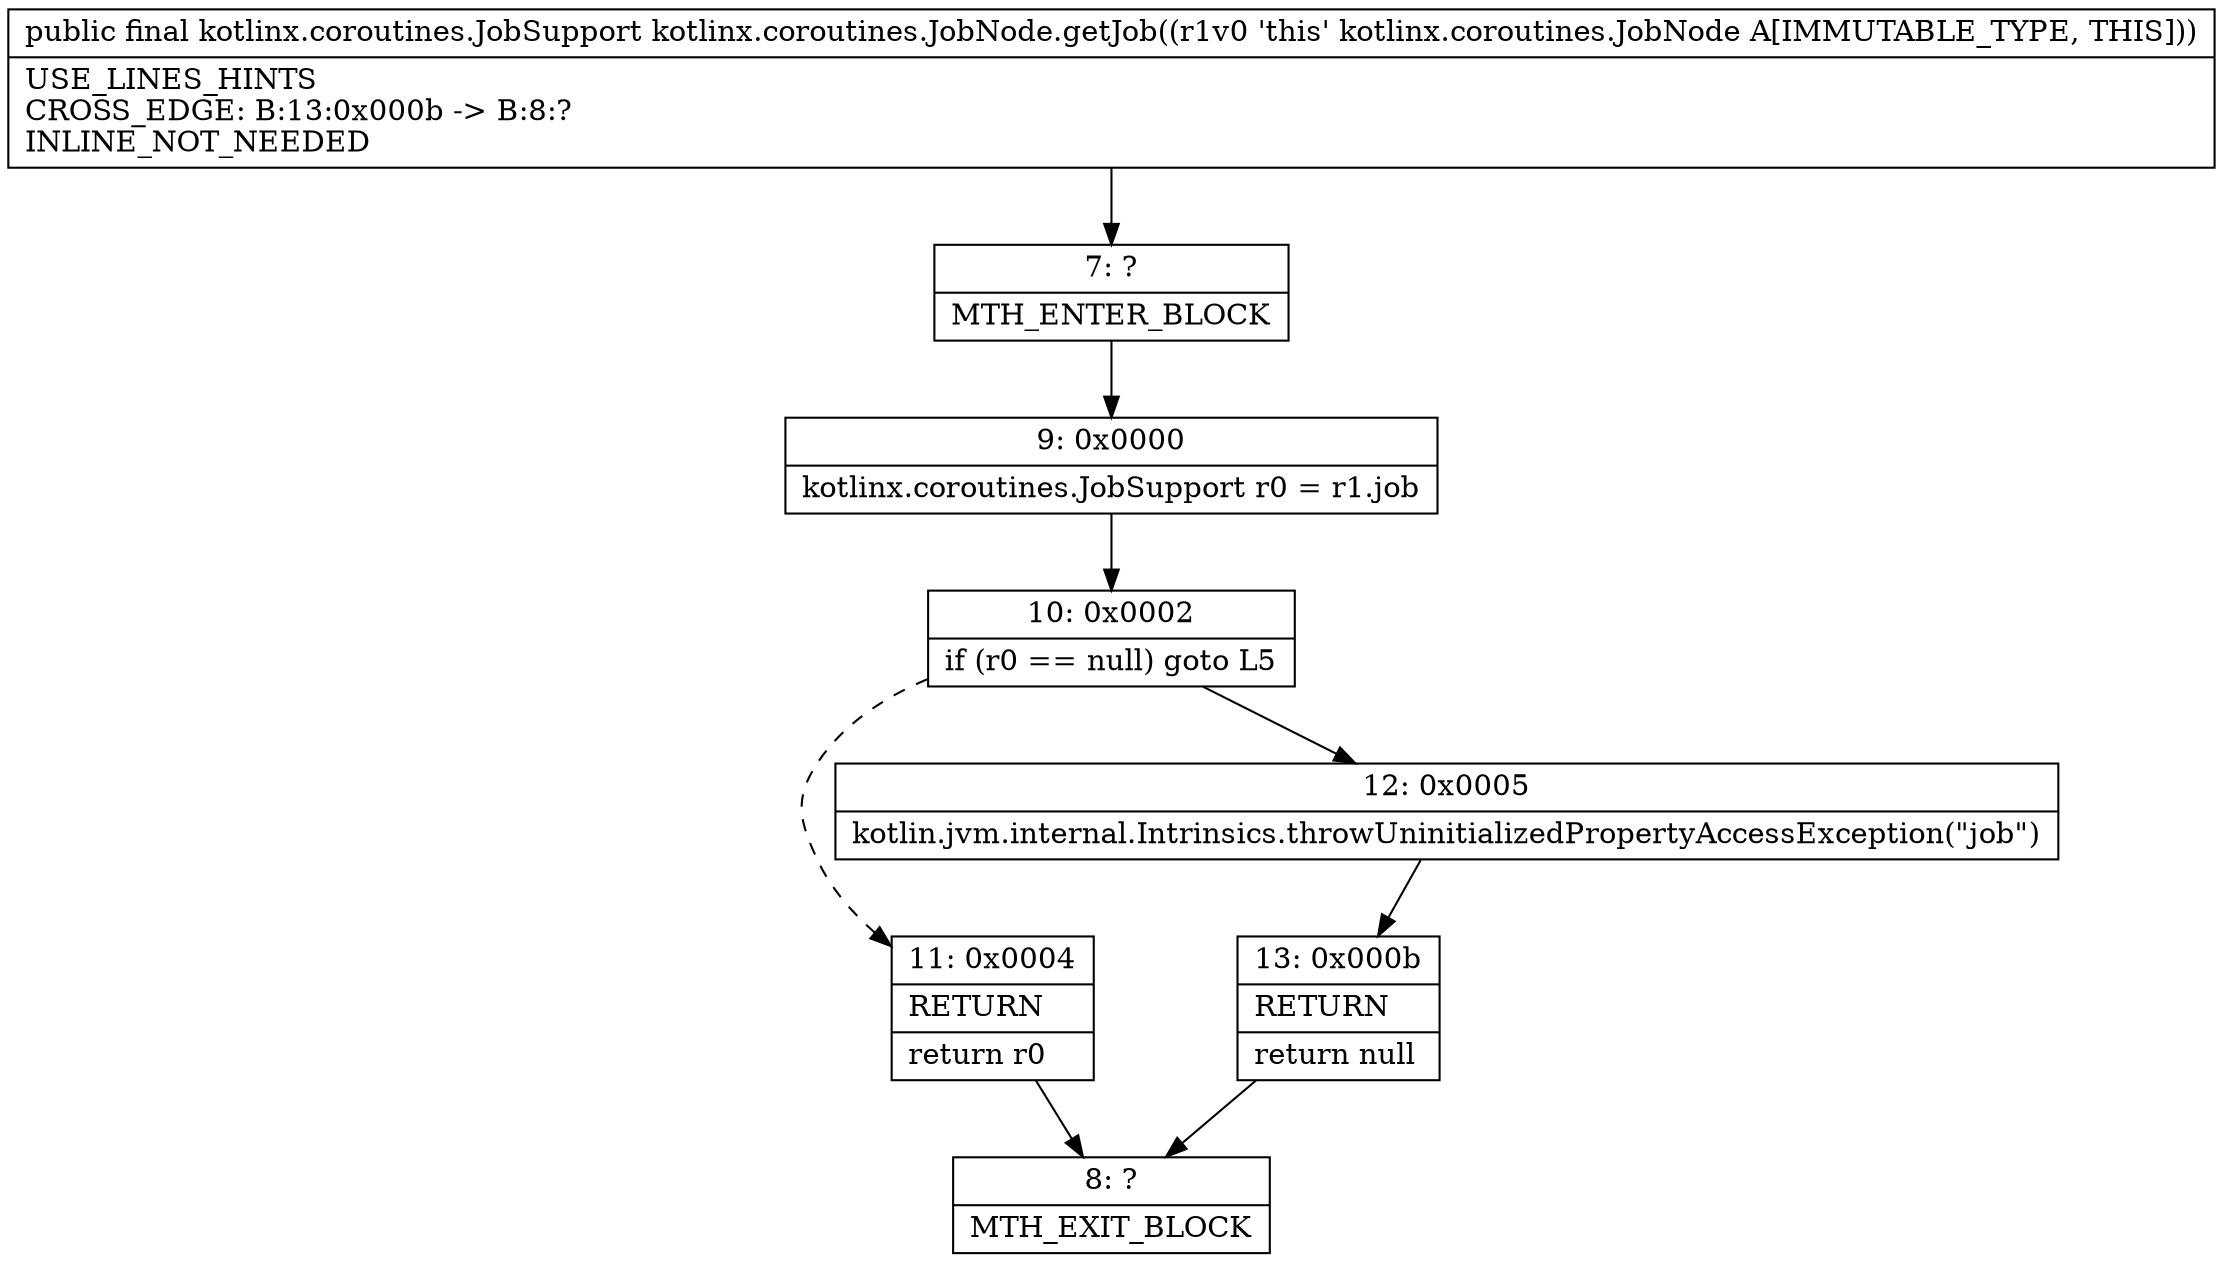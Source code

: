 digraph "CFG forkotlinx.coroutines.JobNode.getJob()Lkotlinx\/coroutines\/JobSupport;" {
Node_7 [shape=record,label="{7\:\ ?|MTH_ENTER_BLOCK\l}"];
Node_9 [shape=record,label="{9\:\ 0x0000|kotlinx.coroutines.JobSupport r0 = r1.job\l}"];
Node_10 [shape=record,label="{10\:\ 0x0002|if (r0 == null) goto L5\l}"];
Node_11 [shape=record,label="{11\:\ 0x0004|RETURN\l|return r0\l}"];
Node_8 [shape=record,label="{8\:\ ?|MTH_EXIT_BLOCK\l}"];
Node_12 [shape=record,label="{12\:\ 0x0005|kotlin.jvm.internal.Intrinsics.throwUninitializedPropertyAccessException(\"job\")\l}"];
Node_13 [shape=record,label="{13\:\ 0x000b|RETURN\l|return null\l}"];
MethodNode[shape=record,label="{public final kotlinx.coroutines.JobSupport kotlinx.coroutines.JobNode.getJob((r1v0 'this' kotlinx.coroutines.JobNode A[IMMUTABLE_TYPE, THIS]))  | USE_LINES_HINTS\lCROSS_EDGE: B:13:0x000b \-\> B:8:?\lINLINE_NOT_NEEDED\l}"];
MethodNode -> Node_7;Node_7 -> Node_9;
Node_9 -> Node_10;
Node_10 -> Node_11[style=dashed];
Node_10 -> Node_12;
Node_11 -> Node_8;
Node_12 -> Node_13;
Node_13 -> Node_8;
}

